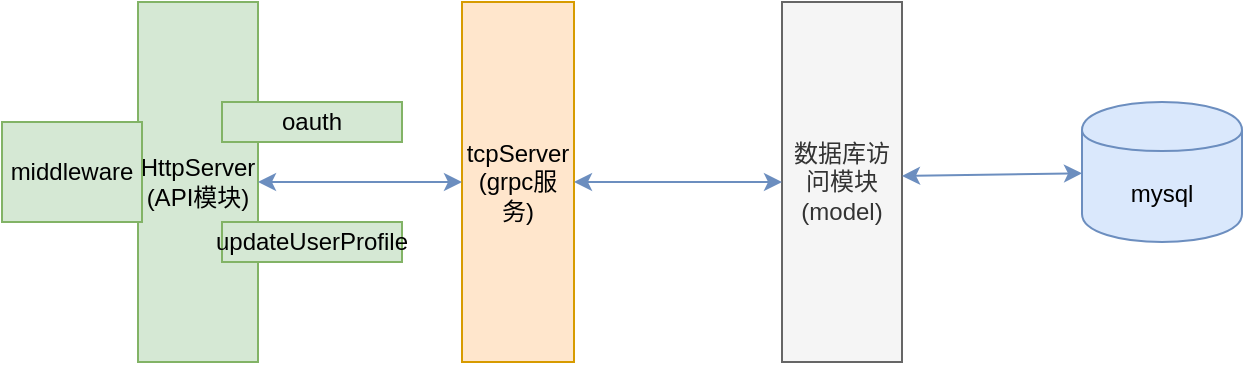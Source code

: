 <mxfile version="13.1.12" type="github">
  <diagram id="7Y1ZfcdFTE9GypMD3FCE" name="Page-1">
    <mxGraphModel dx="1298" dy="785" grid="1" gridSize="10" guides="1" tooltips="1" connect="1" arrows="1" fold="1" page="1" pageScale="1" pageWidth="827" pageHeight="1169" math="0" shadow="0">
      <root>
        <mxCell id="0" />
        <mxCell id="1" parent="0" />
        <mxCell id="PumyFFIoUu43u3X-Bv62-1" value="数据库访问模块(model)" style="rounded=0;whiteSpace=wrap;html=1;fillColor=#f5f5f5;strokeColor=#666666;fontColor=#333333;" parent="1" vertex="1">
          <mxGeometry x="420" y="180" width="60" height="180" as="geometry" />
        </mxCell>
        <mxCell id="PumyFFIoUu43u3X-Bv62-2" value="mysql" style="shape=cylinder;whiteSpace=wrap;html=1;boundedLbl=1;backgroundOutline=1;fillColor=#dae8fc;strokeColor=#6c8ebf;" parent="1" vertex="1">
          <mxGeometry x="570" y="230" width="80" height="70" as="geometry" />
        </mxCell>
        <mxCell id="PumyFFIoUu43u3X-Bv62-3" value="HttpServer&lt;br&gt;(API模块)" style="rounded=0;whiteSpace=wrap;html=1;fillColor=#d5e8d4;strokeColor=#82b366;" parent="1" vertex="1">
          <mxGeometry x="98" y="180" width="60" height="180" as="geometry" />
        </mxCell>
        <mxCell id="PumyFFIoUu43u3X-Bv62-4" value="oauth" style="rounded=0;whiteSpace=wrap;html=1;fillColor=#d5e8d4;strokeColor=#82b366;" parent="1" vertex="1">
          <mxGeometry x="140" y="230" width="90" height="20" as="geometry" />
        </mxCell>
        <mxCell id="PumyFFIoUu43u3X-Bv62-6" value="updateUserProfile" style="rounded=0;whiteSpace=wrap;html=1;fillColor=#d5e8d4;strokeColor=#82b366;" parent="1" vertex="1">
          <mxGeometry x="140" y="290" width="90" height="20" as="geometry" />
        </mxCell>
        <mxCell id="PumyFFIoUu43u3X-Bv62-10" value="tcpServer&lt;br&gt;(grpc服务)" style="rounded=0;whiteSpace=wrap;html=1;fillColor=#ffe6cc;strokeColor=#d79b00;" parent="1" vertex="1">
          <mxGeometry x="260" y="180" width="56" height="180" as="geometry" />
        </mxCell>
        <mxCell id="f4aNZqKJnc6KawGVwCoS-3" value="" style="endArrow=classic;startArrow=classic;html=1;exitX=1;exitY=0.5;exitDx=0;exitDy=0;entryX=0;entryY=0.5;entryDx=0;entryDy=0;fillColor=#dae8fc;strokeColor=#6c8ebf;" edge="1" parent="1" source="PumyFFIoUu43u3X-Bv62-3" target="PumyFFIoUu43u3X-Bv62-10">
          <mxGeometry width="50" height="50" relative="1" as="geometry">
            <mxPoint x="390" y="450" as="sourcePoint" />
            <mxPoint x="440" y="400" as="targetPoint" />
          </mxGeometry>
        </mxCell>
        <mxCell id="f4aNZqKJnc6KawGVwCoS-4" value="" style="endArrow=classic;startArrow=classic;html=1;exitX=1;exitY=0.5;exitDx=0;exitDy=0;entryX=0;entryY=0.5;entryDx=0;entryDy=0;fillColor=#dae8fc;strokeColor=#6c8ebf;" edge="1" parent="1" source="PumyFFIoUu43u3X-Bv62-10" target="PumyFFIoUu43u3X-Bv62-1">
          <mxGeometry width="50" height="50" relative="1" as="geometry">
            <mxPoint x="168" y="280" as="sourcePoint" />
            <mxPoint x="270" y="280" as="targetPoint" />
          </mxGeometry>
        </mxCell>
        <mxCell id="f4aNZqKJnc6KawGVwCoS-5" value="" style="endArrow=classic;startArrow=classic;html=1;fillColor=#dae8fc;strokeColor=#6c8ebf;" edge="1" parent="1" target="PumyFFIoUu43u3X-Bv62-2">
          <mxGeometry width="50" height="50" relative="1" as="geometry">
            <mxPoint x="480" y="267" as="sourcePoint" />
            <mxPoint x="430" y="280" as="targetPoint" />
          </mxGeometry>
        </mxCell>
        <mxCell id="f4aNZqKJnc6KawGVwCoS-6" value="middleware" style="rounded=0;whiteSpace=wrap;html=1;fillColor=#d5e8d4;strokeColor=#82b366;" vertex="1" parent="1">
          <mxGeometry x="30" y="240" width="70" height="50" as="geometry" />
        </mxCell>
      </root>
    </mxGraphModel>
  </diagram>
</mxfile>
